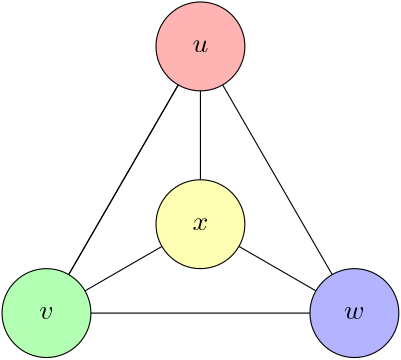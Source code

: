 <?xml version="1.0"?>
<!DOCTYPE ipe SYSTEM "ipe.dtd">
<ipe version="70206" creator="Ipe 7.2.7">
<info created="D:20200430174333" modified="D:20200501114059"/>
<preamble>\usepackage{amsmath}
\usepackage{amssymb}
\usepackage{mathtools}
\usepackage{marvosym}</preamble>
<ipestyle name="basic">
<symbol name="arrow/arc(spx)">
<path stroke="sym-stroke" fill="sym-stroke" pen="sym-pen">
0 0 m
-1 0.333 l
-1 -0.333 l
0 0 l
0 0 l
0 0 l
0 0 l
0 0 l
0 0 l
h
</path>
</symbol>
<symbol name="arrow/farc(spx)">
<path stroke="sym-stroke" fill="white" pen="sym-pen">
0 0 m
-1 0.333 l
-1 -0.333 l
0 0 l
0 0 l
0 0 l
0 0 l
0 0 l
0 0 l
h
</path>
</symbol>
<symbol name="arrow/ptarc(spx)">
<path stroke="sym-stroke" fill="sym-stroke" pen="sym-pen">
0 0 m
-1 0.333 l
-0.8 0 l
-1 -0.333 l
0 0 l
0 0 l
0 0 l
0 0 l
0 0 l
0 0 l
h
</path>
</symbol>
<symbol name="arrow/fptarc(spx)">
<path stroke="sym-stroke" fill="white" pen="sym-pen">
0 0 m
-1 0.333 l
-0.8 0 l
-1 -0.333 l
0 0 l
0 0 l
0 0 l
0 0 l
0 0 l
0 0 l
h
</path>
</symbol>
<symbol name="mark/circle(sx)" transformations="translations">
<path fill="sym-stroke">
0.6 0 0 0.6 0 0 e
0.4 0 0 0.4 0 0 e
</path>
</symbol>
<symbol name="mark/disk(sx)" transformations="translations">
<path fill="sym-stroke">
0.6 0 0 0.6 0 0 e
</path>
</symbol>
<symbol name="mark/fdisk(sfx)" transformations="translations">
<group>
<path fill="sym-fill">
0.5 0 0 0.5 0 0 e
</path>
<path fill="sym-stroke" fillrule="eofill">
0.6 0 0 0.6 0 0 e
0.4 0 0 0.4 0 0 e
</path>
</group>
</symbol>
<symbol name="mark/box(sx)" transformations="translations">
<path fill="sym-stroke" fillrule="eofill">
-0.6 -0.6 m
0.6 -0.6 l
0.6 0.6 l
-0.6 0.6 l
-0.6 -0.6 l
-0.6 -0.6 l
-0.6 -0.6 l
-0.6 -0.6 l
-0.6 -0.6 l
-0.6 -0.6 l
h
-0.4 -0.4 m
0.4 -0.4 l
0.4 0.4 l
-0.4 0.4 l
-0.4 -0.4 l
-0.4 -0.4 l
-0.4 -0.4 l
-0.4 -0.4 l
-0.4 -0.4 l
-0.4 -0.4 l
h
</path>
</symbol>
<symbol name="mark/square(sx)" transformations="translations">
<path fill="sym-stroke">
-0.6 -0.6 m
0.6 -0.6 l
0.6 0.6 l
-0.6 0.6 l
-0.6 -0.6 l
-0.6 -0.6 l
-0.6 -0.6 l
-0.6 -0.6 l
-0.6 -0.6 l
-0.6 -0.6 l
h
</path>
</symbol>
<symbol name="mark/fsquare(sfx)" transformations="translations">
<group>
<path fill="sym-fill">
-0.5 -0.5 m
0.5 -0.5 l
0.5 0.5 l
-0.5 0.5 l
-0.5 -0.5 l
-0.5 -0.5 l
-0.5 -0.5 l
-0.5 -0.5 l
-0.5 -0.5 l
-0.5 -0.5 l
h
</path>
<path fill="sym-stroke" fillrule="eofill">
-0.6 -0.6 m
0.6 -0.6 l
0.6 0.6 l
-0.6 0.6 l
-0.6 -0.6 l
-0.6 -0.6 l
-0.6 -0.6 l
-0.6 -0.6 l
-0.6 -0.6 l
-0.6 -0.6 l
h
-0.4 -0.4 m
0.4 -0.4 l
0.4 0.4 l
-0.4 0.4 l
-0.4 -0.4 l
-0.4 -0.4 l
-0.4 -0.4 l
-0.4 -0.4 l
-0.4 -0.4 l
-0.4 -0.4 l
h
</path>
</group>
</symbol>
<symbol name="mark/cross(sx)" transformations="translations">
<group>
<path fill="sym-stroke">
-0.43 -0.57 m
0.57 0.43 l
0.43 0.57 l
-0.57 -0.43 l
-0.43 -0.57 l
-0.43 -0.57 l
-0.43 -0.57 l
-0.43 -0.57 l
-0.43 -0.57 l
-0.43 -0.57 l
h
</path>
<path fill="sym-stroke">
-0.43 0.57 m
0.57 -0.43 l
0.43 -0.57 l
-0.57 0.43 l
-0.43 0.57 l
-0.43 0.57 l
-0.43 0.57 l
-0.43 0.57 l
-0.43 0.57 l
-0.43 0.57 l
h
</path>
</group>
</symbol>
<symbol name="arrow/fnormal(spx)">
<path stroke="sym-stroke" fill="white" pen="sym-pen">
0 0 m
-1 0.333 l
-1 -0.333 l
0 0 l
0 0 l
0 0 l
0 0 l
0 0 l
0 0 l
h
</path>
</symbol>
<symbol name="arrow/pointed(spx)">
<path stroke="sym-stroke" fill="sym-stroke" pen="sym-pen">
0 0 m
-1 0.333 l
-0.8 0 l
-1 -0.333 l
0 0 l
0 0 l
0 0 l
0 0 l
0 0 l
0 0 l
h
</path>
</symbol>
<symbol name="arrow/fpointed(spx)">
<path stroke="sym-stroke" fill="white" pen="sym-pen">
0 0 m
-1 0.333 l
-0.8 0 l
-1 -0.333 l
0 0 l
0 0 l
0 0 l
0 0 l
0 0 l
0 0 l
h
</path>
</symbol>
<symbol name="arrow/linear(spx)">
<path stroke="sym-stroke" pen="sym-pen">
-1 0.333 m
0 0 l
-1 -0.333 l
</path>
</symbol>
<symbol name="arrow/fdouble(spx)">
<path stroke="sym-stroke" fill="white" pen="sym-pen">
0 0 m
-1 0.333 l
-1 -0.333 l
0 0 l
0 0 l
0 0 l
0 0 l
0 0 l
0 0 l
h
-1 0 m
-2 0.333 l
-2 -0.333 l
-1 0 l
-1 0 l
-1 0 l
-1 0 l
-1 0 l
-1 0 l
h
</path>
</symbol>
<symbol name="arrow/double(spx)">
<path stroke="sym-stroke" fill="sym-stroke" pen="sym-pen">
0 0 m
-1 0.333 l
-1 -0.333 l
0 0 l
0 0 l
0 0 l
0 0 l
0 0 l
0 0 l
h
-1 0 m
-2 0.333 l
-2 -0.333 l
-1 0 l
-1 0 l
-1 0 l
-1 0 l
-1 0 l
-1 0 l
h
</path>
</symbol>
<pen name="heavier" value="0.8"/>
<pen name="fat" value="1.2"/>
<pen name="ultrafat" value="2"/>
<pen name="vertex" value="20"/>
<pen name="boundary" value="20"/>
<symbolsize name="large" value="5"/>
<symbolsize name="small" value="2"/>
<symbolsize name="tiny" value="1.1"/>
<arrowsize name="large" value="10"/>
<arrowsize name="small" value="5"/>
<arrowsize name="tiny" value="3"/>
<color name="flatred" value="1 0.7 0.7"/>
<color name="flatgreen" value="0.7 1 0.7"/>
<color name="flatblue" value="0.7 0.7 1"/>
<color name="flatyellow" value="1 1 0.7"/>
<color name="flatorange" value="1 0.85 0.7"/>
<color name="flatcyan" value="0.7 1 1"/>
<color name="flatdarkgray" value="0.7"/>
<color name="flatgray" value="0.8"/>
<color name="flatlightgray" value="0.9"/>
<dashstyle name="dashed" value="[4] 0"/>
<dashstyle name="dotted" value="[1 3] 0"/>
<dashstyle name="dash dotted" value="[4 2 1 2] 0"/>
<dashstyle name="dash dot dotted" value="[4 2 1 2 1 2] 0"/>
<textsize name="large" value="\large"/>
<textsize name="Large" value="\Large"/>
<textsize name="LARGE" value="\LARGE"/>
<textsize name="huge" value="\huge"/>
<textsize name="Huge" value="\Huge"/>
<textsize name="small" value="\small"/>
<textsize name="footnote" value="\footnotesize"/>
<textsize name="tiny" value="\tiny"/>
<textstyle name="center" begin="\begin{center}" end="\end{center}"/>
<textstyle name="itemize" begin="\begin{itemize}" end="\end{itemize}"/>
<textstyle name="item" begin="\begin{itemize}\item{}" end="\end{itemize}"/>
<gridsize name="4 pts" value="4"/>
<gridsize name="8 pts (~3 mm)" value="8"/>
<gridsize name="16 pts (~6 mm)" value="16"/>
<anglesize name="60 deg" value="60"/>
<anglesize name="45 deg" value="45"/>
<anglesize name="30 deg" value="30"/>
<anglesize name="22.5 deg" value="22.5"/>
<anglesize name="15 deg" value="15"/>
<opacity name="10%" value="0.1"/>
<opacity name="30%" value="0.3"/>
<opacity name="50%" value="0.5"/>
<opacity name="75%" value="0.75"/>
<layout paper="640 480" origin="0 0" frame="640 480"/>
<tiling name="falling" angle="-60" step="4" width="1"/>
<tiling name="rising" angle="30" step="4" width="1"/>
</ipestyle>
<page>
<layer name="alpha"/>
<layer name="beta"/>
<layer name="gamma"/>
<layer name="delta"/>
<view layers="gamma" active="gamma"/>
<view layers="delta" active="delta"/>
<view layers="alpha" active="alpha"/>
<view layers="beta" active="beta"/>
<path layer="alpha" matrix="1 0 0 1 -32 16" fill="flatyellow">
96 400 m
96 368 l
128 368 l
128 400 l
96 400 l
96 400 l
96 400 l
96 400 l
96 400 l
96 400 l
h
</path>
<path layer="beta" matrix="1 0 0 1 -32 16" fill="flatred">
64 432 m
64 384 l
160 384 l
160 432 l
64 432 l
64 432 l
64 432 l
64 432 l
64 432 l
64 432 l
64 432 l
h
</path>
<path matrix="1 0 0 1 -32 16" fill="flatgreen">
64 384 m
64 336 l
112 336 l
112 384 l
64 384 l
64 384 l
64 384 l
64 384 l
64 384 l
64 384 l
64 384 l
h
</path>
<path matrix="1 0 0 1 -32 16" fill="flatblue">
112 384 m
112 336 l
160 336 l
160 384 l
112 384 l
112 384 l
112 384 l
112 384 l
112 384 l
112 384 l
112 384 l
h
</path>
<path layer="alpha" matrix="1 0 0 1 -32 16" fill="flatgreen">
64 384 m
96 384 l
96 368 l
112 368 l
112 336 l
64 336 l
64 384 l
64 384 l
64 384 l
64 384 l
64 384 l
64 384 l
64 384 l
h
</path>
<path matrix="1 0 0 1 -32 16" fill="flatblue">
128 384 m
160 384 l
160 336 l
112 336 l
112 368 l
128 368 l
128 384 l
128 384 l
128 384 l
128 384 l
128 384 l
128 384 l
128 384 l
h
</path>
<path matrix="1 0 0 1 -32 16" fill="flatred">
64 384 m
96 384 l
96 400 l
128 400 l
128 384 l
160 384 l
160 432 l
64 432 l
64 384 l
64 384 l
64 384 l
64 384 l
64 384 l
64 384 l
64 384 l
h
</path>
<text matrix="1 0 0 1 -16 128" transformations="translations" pos="96 304" stroke="black" type="label" width="5.703" height="4.289" depth="0" halign="center" valign="center" style="math">u</text>
<text matrix="1 0 0 1 -40 72" transformations="translations" pos="96 304" stroke="black" type="label" width="5.187" height="4.289" depth="0" halign="center" valign="center" style="math">v</text>
<text matrix="1 0 0 1 -16 96" transformations="translations" pos="96 304" stroke="black" type="label" width="5.694" height="4.289" depth="0" halign="center" valign="center" style="math">x</text>
<text matrix="1 0 0 1 8 72" transformations="translations" pos="96 304" stroke="black" type="label" width="7.401" height="4.289" depth="0" halign="center" valign="center" style="math">w</text>
<text layer="beta" matrix="1 0 0 1 -184 64" transformations="translations" pos="240 312" stroke="black" type="label" width="5.187" height="4.289" depth="0" halign="center" valign="center" style="math">v
</text>
<text matrix="1 0 0 1 -160 112" transformations="translations" pos="240 312" stroke="black" type="label" width="5.703" height="4.289" depth="0" halign="center" valign="center" style="math">u</text>
<text matrix="1 0 0 1 -136 64" transformations="translations" pos="240 312" stroke="black" type="label" width="7.401" height="4.289" depth="0" halign="center" valign="center" style="math">w</text>
<path layer="gamma" matrix="1 0 0 1 0 240" stroke="black" fill="flatblue">
96 192 m
40.5744 96 l
40.5744 96 l
</path>
<path matrix="1 0 0 1 0 240" stroke="black" fill="flatblue">
40.5744 96 m
96 128 l
</path>
<path matrix="1 0 0 1 0 240" stroke="black" fill="flatblue">
151.426 96 m
96.1432 127.917 l
</path>
<path matrix="1 0 0 1 0 240" stroke="black" fill="flatblue">
96 128 m
96 192 l
</path>
<path matrix="1 0 0 1 0 240" stroke="black" fill="flatblue">
96 192 m
40.5744 96 l
</path>
<path matrix="1 0 0 1 0 240" stroke="black" fill="flatblue">
96 192 m
151.426 96 l
</path>
<path matrix="1 0 0 1 0 240" stroke="black" fill="flatblue">
40.5744 96 m
151.426 96 l
</path>
<path matrix="1 0 0 1 0 144" stroke="black" fill="flatred">
16 0 0 16 96 288 e
</path>
<path matrix="1 0 0 1 -16 192" stroke="black" fill="flatyellow">
16 0 0 16 112 176 e
</path>
<path matrix="1 0 0 1 -7.42588 208" stroke="black" fill="flatgreen">
16 0 0 16 48 128 e
</path>
<path matrix="1 0 0 1 7.4259 192" stroke="black" fill="flatblue">
16 0 0 16 144 144 e
</path>
<text matrix="1 0 0 1 -55.397 32.03" transformations="translations" pos="96 304" stroke="black" type="label" width="5.187" height="4.289" depth="0" halign="center" valign="center" style="math">v</text>
<text matrix="1 0 0 1 0 128" transformations="translations" pos="96 304" stroke="black" type="label" width="5.703" height="4.289" depth="0" halign="center" valign="center" style="math">u</text>
<text matrix="1 0 0 1 55.426 32" transformations="translations" pos="96 304" stroke="black" type="label" width="7.401" height="4.289" depth="0" halign="center" valign="center" style="math">w</text>
<text matrix="1 0 0 1 0 64" transformations="translations" pos="96 304" stroke="black" type="label" width="5.694" height="4.289" depth="0" halign="center" valign="center" style="math">x</text>
<path layer="delta" matrix="1 0 0 1 -0.03 240.009" stroke="black" fill="flatblue">
96 192 m
40.5744 96 l
40.5744 96 l
</path>
<path matrix="1 0 0 1 -0.03 240.009" stroke="black" fill="flatblue">
96 192 m
40.5744 96 l
</path>
<path matrix="1 0 0 1 -0.03 240.009" stroke="black" fill="flatblue">
96 192 m
151.426 96 l
</path>
<path matrix="1 0 0 1 -0.03 240.009" stroke="black" fill="flatblue">
40.5744 96 m
151.426 96 l
</path>
<path matrix="1 0 0 1 -0.03 144.009" stroke="black" fill="flatred">
16 0 0 16 96 288 e
</path>
<path matrix="1 0 0 1 -7.456 208.009" stroke="black" fill="flatgreen">
16 0 0 16 48 128 e
</path>
<path matrix="1 0 0 1 7.396 192.009" stroke="black" fill="flatblue">
16 0 0 16 144 144 e
</path>
<text matrix="1 0 0 1 -55.427 32.039" transformations="translations" pos="96 304" stroke="black" type="label" width="5.187" height="4.289" depth="0" halign="center" valign="center" style="math">v</text>
<text matrix="1 0 0 1 -0.03 128.009" transformations="translations" pos="96 304" stroke="black" type="label" width="5.703" height="4.289" depth="0" halign="center" valign="center" style="math">u</text>
<text matrix="1 0 0 1 55.396 32.009" transformations="translations" pos="96 304" stroke="black" type="label" width="7.401" height="4.289" depth="0" halign="center" valign="center" style="math">w</text>
<path layer="alpha" matrix="1 0 0 1 -32 16" stroke="0">
96 400 m
96 368 l
128 368 l
128 400 l
96 400 l
96 400 l
96 400 l
96 400 l
96 400 l
96 400 l
96 400 l
h
64 384 m
96 384 l
96 368 l
112 368 l
112 336 l
64 336 l
64 384 l
64 384 l
64 384 l
64 384 l
64 384 l
64 384 l
64 384 l
64 384 l
h
128 384 m
160 384 l
160 336 l
112 336 l
112 368 l
128 368 l
128 384 l
128 384 l
128 384 l
128 384 l
128 384 l
128 384 l
128 384 l
128 384 l
h
64 384 m
96 384 l
96 400 l
128 400 l
128 384 l
160 384 l
160 432 l
64 432 l
64 384 l
64 384 l
64 384 l
64 384 l
64 384 l
64 384 l
64 384 l
64 384 l
h
</path>
<path layer="beta" matrix="1 0 0 1 -32 16" stroke="0">
64 432 m
64 384 l
160 384 l
160 432 l
64 432 l
64 432 l
64 432 l
64 432 l
64 432 l
64 432 l
64 432 l
64 432 l
h
64 384 m
64 336 l
112 336 l
112 384 l
64 384 l
64 384 l
64 384 l
64 384 l
64 384 l
64 384 l
64 384 l
64 384 l
h
112 384 m
112 336 l
160 336 l
160 384 l
112 384 l
112 384 l
112 384 l
112 384 l
112 384 l
112 384 l
112 384 l
112 384 l
h
</path>
</page>
</ipe>
